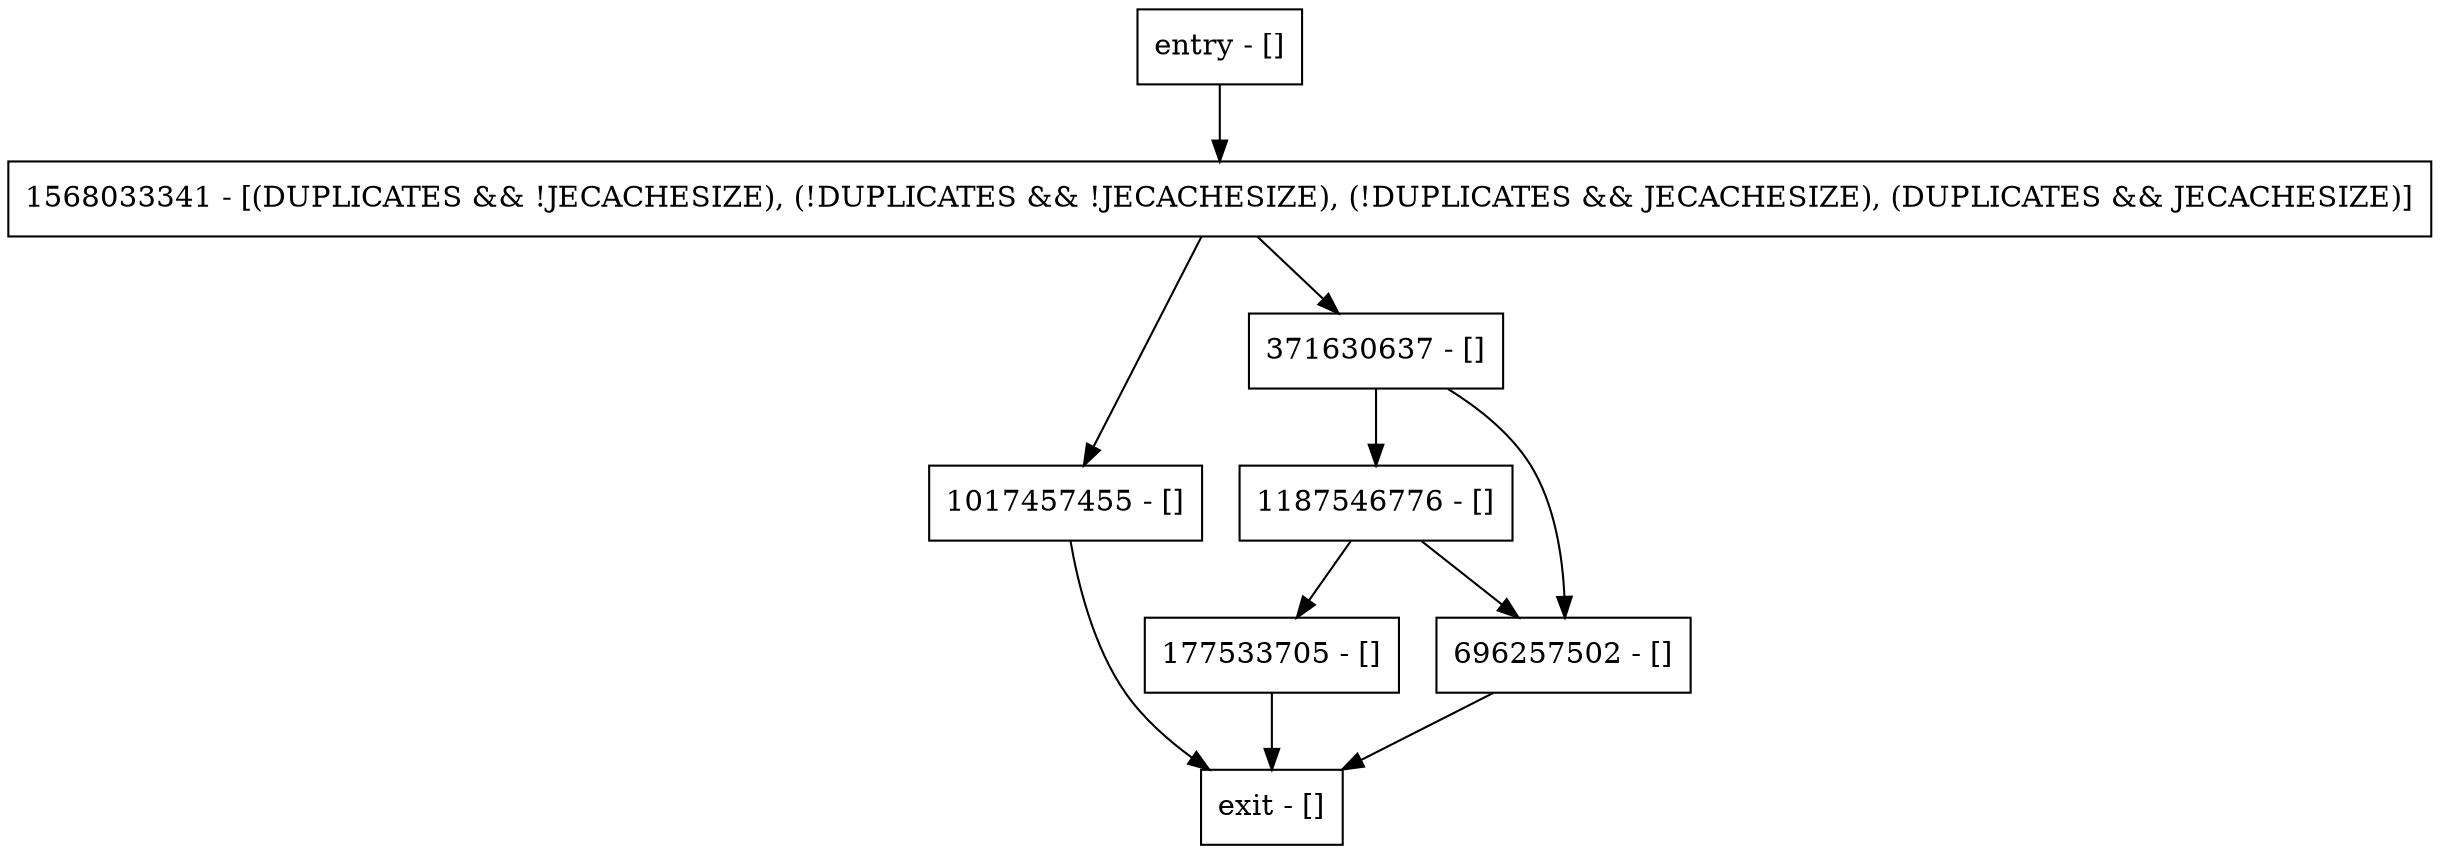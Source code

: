 digraph rootExists {
node [shape=record];
177533705 [label="177533705 - []"];
entry [label="entry - []"];
exit [label="exit - []"];
1568033341 [label="1568033341 - [(DUPLICATES && !JECACHESIZE), (!DUPLICATES && !JECACHESIZE), (!DUPLICATES && JECACHESIZE), (DUPLICATES && JECACHESIZE)]"];
1017457455 [label="1017457455 - []"];
1187546776 [label="1187546776 - []"];
371630637 [label="371630637 - []"];
696257502 [label="696257502 - []"];
entry;
exit;
177533705 -> exit;
entry -> 1568033341;
1568033341 -> 1017457455;
1568033341 -> 371630637;
1017457455 -> exit;
1187546776 -> 177533705;
1187546776 -> 696257502;
371630637 -> 1187546776;
371630637 -> 696257502;
696257502 -> exit;
}

